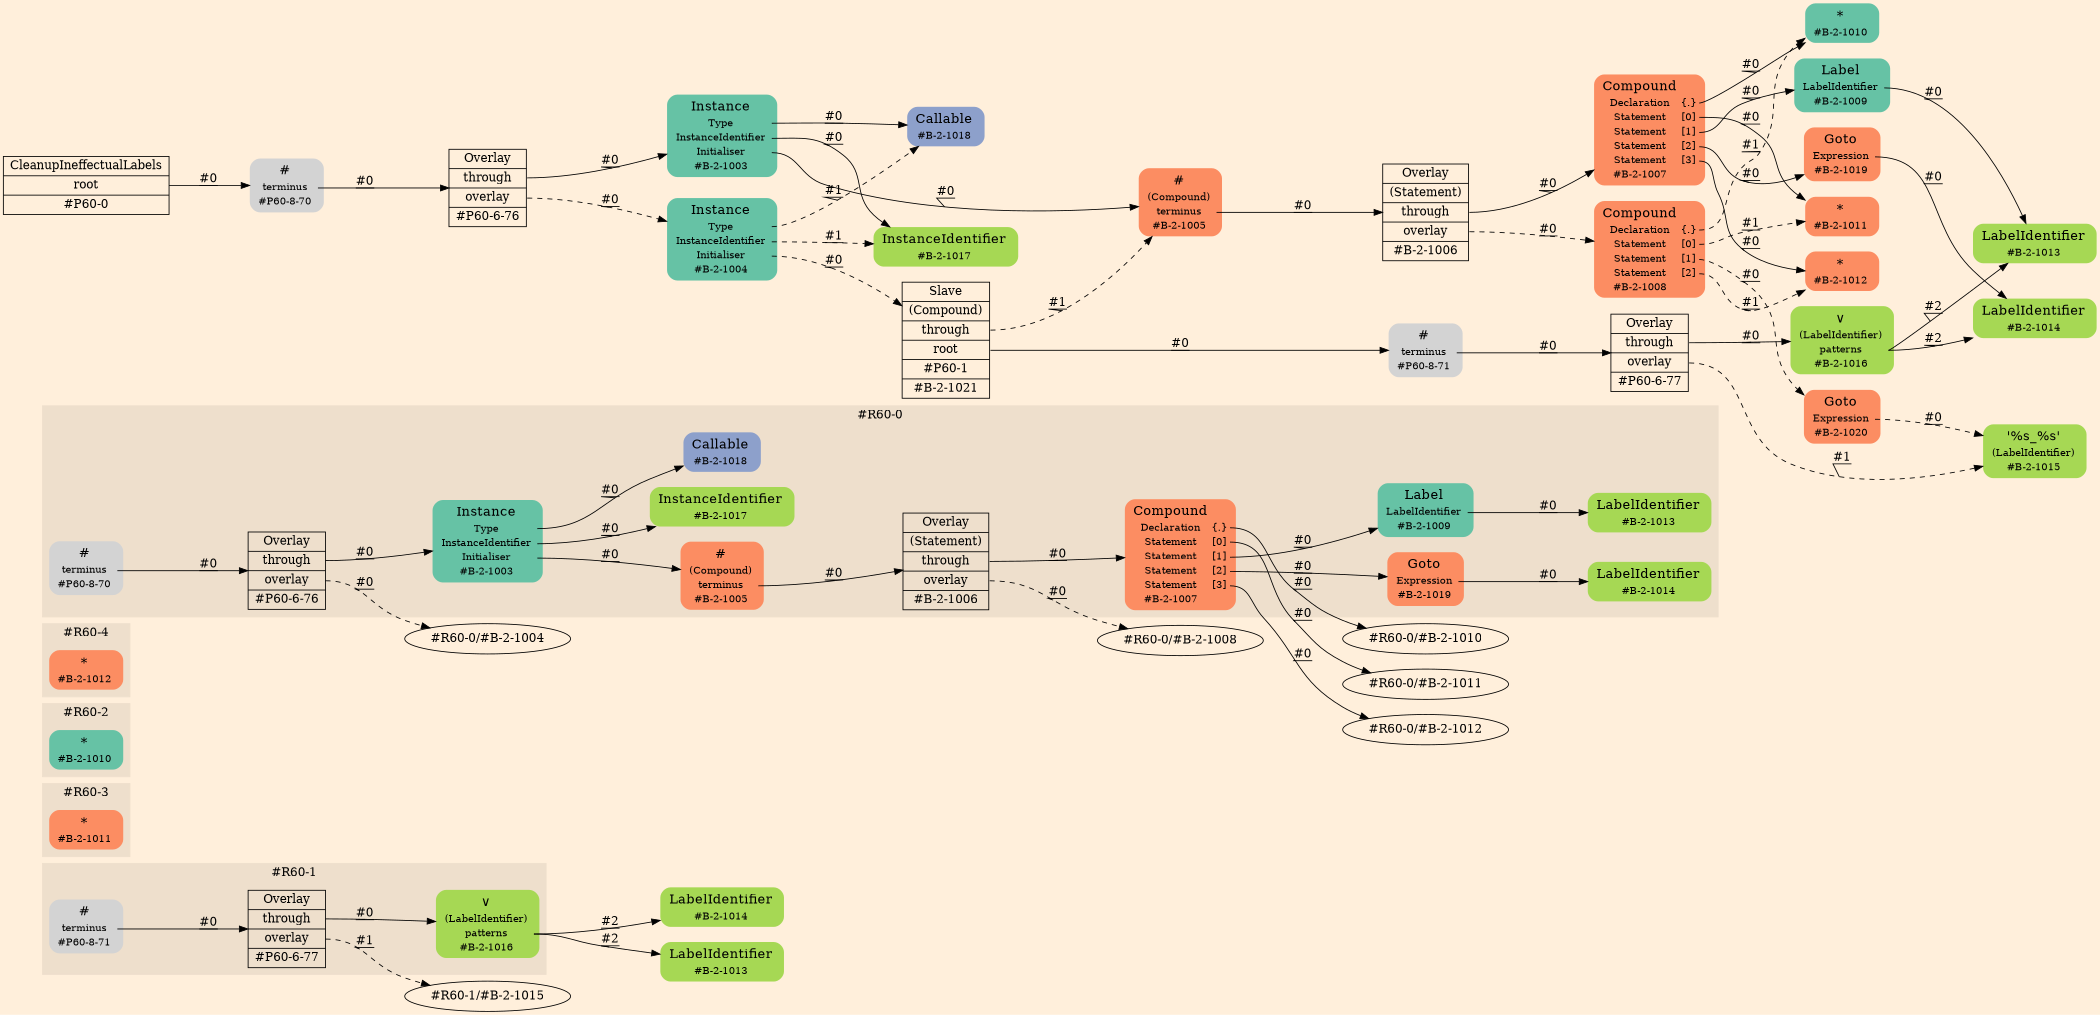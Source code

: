 digraph Inferno {
graph [
rankdir = "LR"
ranksep = 1.0
size = "14,20"
bgcolor = antiquewhite1
color = black
fontcolor = black
];
node [
];
subgraph "cluster#R60-1" {
label = "#R60-1"
style = "filled"
color = antiquewhite2
"#R60-1/#B-2-1016" [
shape = "plaintext"
fillcolor = "/set28/5"
label = <<TABLE BORDER="0" CELLBORDER="0" CELLSPACING="0">
 <TR>
  <TD><FONT POINT-SIZE="16.0">∨</FONT></TD>
  <TD></TD>
 </TR>
 <TR>
  <TD>(LabelIdentifier)</TD>
  <TD PORT="port0"></TD>
 </TR>
 <TR>
  <TD>patterns</TD>
  <TD PORT="port1"></TD>
 </TR>
 <TR>
  <TD>#B-2-1016</TD>
  <TD PORT="port2"></TD>
 </TR>
</TABLE>>
style = "rounded,filled"
fontsize = "12"
];
"#R60-1/#P60-8-71" [
shape = "plaintext"
label = <<TABLE BORDER="0" CELLBORDER="0" CELLSPACING="0">
 <TR>
  <TD><FONT POINT-SIZE="16.0">#</FONT></TD>
  <TD></TD>
 </TR>
 <TR>
  <TD>terminus</TD>
  <TD PORT="port0"></TD>
 </TR>
 <TR>
  <TD>#P60-8-71</TD>
  <TD PORT="port1"></TD>
 </TR>
</TABLE>>
style = "rounded,filled"
fontsize = "12"
];
"#R60-1/#P60-6-77" [
shape = "record"
fillcolor = antiquewhite2
label = "<fixed> Overlay | <port0> through | <port1> overlay | <port2> #P60-6-77"
style = "filled"
fontsize = "14"
color = black
fontcolor = black
];
}
"#R60-1/#B-2-1014" [
shape = "plaintext"
fillcolor = "/set28/5"
label = <<TABLE BORDER="0" CELLBORDER="0" CELLSPACING="0">
 <TR>
  <TD><FONT POINT-SIZE="16.0">LabelIdentifier</FONT></TD>
  <TD></TD>
 </TR>
 <TR>
  <TD>#B-2-1014</TD>
  <TD PORT="port0"></TD>
 </TR>
</TABLE>>
style = "rounded,filled"
fontsize = "12"
];
"#R60-1/#B-2-1013" [
shape = "plaintext"
fillcolor = "/set28/5"
label = <<TABLE BORDER="0" CELLBORDER="0" CELLSPACING="0">
 <TR>
  <TD><FONT POINT-SIZE="16.0">LabelIdentifier</FONT></TD>
  <TD></TD>
 </TR>
 <TR>
  <TD>#B-2-1013</TD>
  <TD PORT="port0"></TD>
 </TR>
</TABLE>>
style = "rounded,filled"
fontsize = "12"
];
"#R60-1/#B-2-1016":port1 -> "#R60-1/#B-2-1013" [style="solid"
label = "#2"
decorate = true
color = black
fontcolor = black
];
"#R60-1/#B-2-1016":port1 -> "#R60-1/#B-2-1014" [style="solid"
label = "#2"
decorate = true
color = black
fontcolor = black
];
"#R60-1/#P60-8-71":port0 -> "#R60-1/#P60-6-77" [style="solid"
label = "#0"
decorate = true
color = black
fontcolor = black
];
"#R60-1/#P60-6-77":port0 -> "#R60-1/#B-2-1016" [style="solid"
label = "#0"
decorate = true
color = black
fontcolor = black
];
"#R60-1/#P60-6-77":port1 -> "#R60-1/#B-2-1015" [style="dashed"
label = "#1"
decorate = true
color = black
fontcolor = black
];
subgraph "cluster#R60-3" {
label = "#R60-3"
style = "filled"
color = antiquewhite2
"#R60-3/#B-2-1011" [
shape = "plaintext"
fillcolor = "/set28/2"
label = <<TABLE BORDER="0" CELLBORDER="0" CELLSPACING="0">
 <TR>
  <TD><FONT POINT-SIZE="16.0">*</FONT></TD>
  <TD></TD>
 </TR>
 <TR>
  <TD>#B-2-1011</TD>
  <TD PORT="port0"></TD>
 </TR>
</TABLE>>
style = "rounded,filled"
fontsize = "12"
];
}
subgraph "cluster#R60-2" {
label = "#R60-2"
style = "filled"
color = antiquewhite2
"#R60-2/#B-2-1010" [
shape = "plaintext"
fillcolor = "/set28/1"
label = <<TABLE BORDER="0" CELLBORDER="0" CELLSPACING="0">
 <TR>
  <TD><FONT POINT-SIZE="16.0">*</FONT></TD>
  <TD></TD>
 </TR>
 <TR>
  <TD>#B-2-1010</TD>
  <TD PORT="port0"></TD>
 </TR>
</TABLE>>
style = "rounded,filled"
fontsize = "12"
];
}
subgraph "cluster#R60-4" {
label = "#R60-4"
style = "filled"
color = antiquewhite2
"#R60-4/#B-2-1012" [
shape = "plaintext"
fillcolor = "/set28/2"
label = <<TABLE BORDER="0" CELLBORDER="0" CELLSPACING="0">
 <TR>
  <TD><FONT POINT-SIZE="16.0">*</FONT></TD>
  <TD></TD>
 </TR>
 <TR>
  <TD>#B-2-1012</TD>
  <TD PORT="port0"></TD>
 </TR>
</TABLE>>
style = "rounded,filled"
fontsize = "12"
];
}
subgraph "cluster#R60-0" {
label = "#R60-0"
style = "filled"
color = antiquewhite2
"#R60-0/#B-2-1009" [
shape = "plaintext"
fillcolor = "/set28/1"
label = <<TABLE BORDER="0" CELLBORDER="0" CELLSPACING="0">
 <TR>
  <TD><FONT POINT-SIZE="16.0">Label</FONT></TD>
  <TD></TD>
 </TR>
 <TR>
  <TD>LabelIdentifier</TD>
  <TD PORT="port0"></TD>
 </TR>
 <TR>
  <TD>#B-2-1009</TD>
  <TD PORT="port1"></TD>
 </TR>
</TABLE>>
style = "rounded,filled"
fontsize = "12"
];
"#R60-0/#B-2-1007" [
shape = "plaintext"
fillcolor = "/set28/2"
label = <<TABLE BORDER="0" CELLBORDER="0" CELLSPACING="0">
 <TR>
  <TD><FONT POINT-SIZE="16.0">Compound</FONT></TD>
  <TD></TD>
 </TR>
 <TR>
  <TD>Declaration</TD>
  <TD PORT="port0">{.}</TD>
 </TR>
 <TR>
  <TD>Statement</TD>
  <TD PORT="port1">[0]</TD>
 </TR>
 <TR>
  <TD>Statement</TD>
  <TD PORT="port2">[1]</TD>
 </TR>
 <TR>
  <TD>Statement</TD>
  <TD PORT="port3">[2]</TD>
 </TR>
 <TR>
  <TD>Statement</TD>
  <TD PORT="port4">[3]</TD>
 </TR>
 <TR>
  <TD>#B-2-1007</TD>
  <TD PORT="port5"></TD>
 </TR>
</TABLE>>
style = "rounded,filled"
fontsize = "12"
];
"#R60-0/#B-2-1006" [
shape = "record"
fillcolor = antiquewhite2
label = "<fixed> Overlay | <port0> (Statement) | <port1> through | <port2> overlay | <port3> #B-2-1006"
style = "filled"
fontsize = "14"
color = black
fontcolor = black
];
"#R60-0/#P60-6-76" [
shape = "record"
fillcolor = antiquewhite2
label = "<fixed> Overlay | <port0> through | <port1> overlay | <port2> #P60-6-76"
style = "filled"
fontsize = "14"
color = black
fontcolor = black
];
"#R60-0/#B-2-1014" [
shape = "plaintext"
fillcolor = "/set28/5"
label = <<TABLE BORDER="0" CELLBORDER="0" CELLSPACING="0">
 <TR>
  <TD><FONT POINT-SIZE="16.0">LabelIdentifier</FONT></TD>
  <TD></TD>
 </TR>
 <TR>
  <TD>#B-2-1014</TD>
  <TD PORT="port0"></TD>
 </TR>
</TABLE>>
style = "rounded,filled"
fontsize = "12"
];
"#R60-0/#P60-8-70" [
shape = "plaintext"
label = <<TABLE BORDER="0" CELLBORDER="0" CELLSPACING="0">
 <TR>
  <TD><FONT POINT-SIZE="16.0">#</FONT></TD>
  <TD></TD>
 </TR>
 <TR>
  <TD>terminus</TD>
  <TD PORT="port0"></TD>
 </TR>
 <TR>
  <TD>#P60-8-70</TD>
  <TD PORT="port1"></TD>
 </TR>
</TABLE>>
style = "rounded,filled"
fontsize = "12"
];
"#R60-0/#B-2-1019" [
shape = "plaintext"
fillcolor = "/set28/2"
label = <<TABLE BORDER="0" CELLBORDER="0" CELLSPACING="0">
 <TR>
  <TD><FONT POINT-SIZE="16.0">Goto</FONT></TD>
  <TD></TD>
 </TR>
 <TR>
  <TD>Expression</TD>
  <TD PORT="port0"></TD>
 </TR>
 <TR>
  <TD>#B-2-1019</TD>
  <TD PORT="port1"></TD>
 </TR>
</TABLE>>
style = "rounded,filled"
fontsize = "12"
];
"#R60-0/#B-2-1003" [
shape = "plaintext"
fillcolor = "/set28/1"
label = <<TABLE BORDER="0" CELLBORDER="0" CELLSPACING="0">
 <TR>
  <TD><FONT POINT-SIZE="16.0">Instance</FONT></TD>
  <TD></TD>
 </TR>
 <TR>
  <TD>Type</TD>
  <TD PORT="port0"></TD>
 </TR>
 <TR>
  <TD>InstanceIdentifier</TD>
  <TD PORT="port1"></TD>
 </TR>
 <TR>
  <TD>Initialiser</TD>
  <TD PORT="port2"></TD>
 </TR>
 <TR>
  <TD>#B-2-1003</TD>
  <TD PORT="port3"></TD>
 </TR>
</TABLE>>
style = "rounded,filled"
fontsize = "12"
];
"#R60-0/#B-2-1013" [
shape = "plaintext"
fillcolor = "/set28/5"
label = <<TABLE BORDER="0" CELLBORDER="0" CELLSPACING="0">
 <TR>
  <TD><FONT POINT-SIZE="16.0">LabelIdentifier</FONT></TD>
  <TD></TD>
 </TR>
 <TR>
  <TD>#B-2-1013</TD>
  <TD PORT="port0"></TD>
 </TR>
</TABLE>>
style = "rounded,filled"
fontsize = "12"
];
"#R60-0/#B-2-1005" [
shape = "plaintext"
fillcolor = "/set28/2"
label = <<TABLE BORDER="0" CELLBORDER="0" CELLSPACING="0">
 <TR>
  <TD><FONT POINT-SIZE="16.0">#</FONT></TD>
  <TD></TD>
 </TR>
 <TR>
  <TD>(Compound)</TD>
  <TD PORT="port0"></TD>
 </TR>
 <TR>
  <TD>terminus</TD>
  <TD PORT="port1"></TD>
 </TR>
 <TR>
  <TD>#B-2-1005</TD>
  <TD PORT="port2"></TD>
 </TR>
</TABLE>>
style = "rounded,filled"
fontsize = "12"
];
"#R60-0/#B-2-1018" [
shape = "plaintext"
fillcolor = "/set28/3"
label = <<TABLE BORDER="0" CELLBORDER="0" CELLSPACING="0">
 <TR>
  <TD><FONT POINT-SIZE="16.0">Callable</FONT></TD>
  <TD></TD>
 </TR>
 <TR>
  <TD>#B-2-1018</TD>
  <TD PORT="port0"></TD>
 </TR>
</TABLE>>
style = "rounded,filled"
fontsize = "12"
];
"#R60-0/#B-2-1017" [
shape = "plaintext"
fillcolor = "/set28/5"
label = <<TABLE BORDER="0" CELLBORDER="0" CELLSPACING="0">
 <TR>
  <TD><FONT POINT-SIZE="16.0">InstanceIdentifier</FONT></TD>
  <TD></TD>
 </TR>
 <TR>
  <TD>#B-2-1017</TD>
  <TD PORT="port0"></TD>
 </TR>
</TABLE>>
style = "rounded,filled"
fontsize = "12"
];
}
"#R60-0/#B-2-1009":port0 -> "#R60-0/#B-2-1013" [style="solid"
label = "#0"
decorate = true
color = black
fontcolor = black
];
"#R60-0/#B-2-1007":port0 -> "#R60-0/#B-2-1010" [style="solid"
label = "#0"
decorate = true
color = black
fontcolor = black
];
"#R60-0/#B-2-1007":port1 -> "#R60-0/#B-2-1011" [style="solid"
label = "#0"
decorate = true
color = black
fontcolor = black
];
"#R60-0/#B-2-1007":port2 -> "#R60-0/#B-2-1009" [style="solid"
label = "#0"
decorate = true
color = black
fontcolor = black
];
"#R60-0/#B-2-1007":port3 -> "#R60-0/#B-2-1019" [style="solid"
label = "#0"
decorate = true
color = black
fontcolor = black
];
"#R60-0/#B-2-1007":port4 -> "#R60-0/#B-2-1012" [style="solid"
label = "#0"
decorate = true
color = black
fontcolor = black
];
"#R60-0/#B-2-1006":port1 -> "#R60-0/#B-2-1007" [style="solid"
label = "#0"
decorate = true
color = black
fontcolor = black
];
"#R60-0/#B-2-1006":port2 -> "#R60-0/#B-2-1008" [style="dashed"
label = "#0"
decorate = true
color = black
fontcolor = black
];
"#R60-0/#P60-6-76":port0 -> "#R60-0/#B-2-1003" [style="solid"
label = "#0"
decorate = true
color = black
fontcolor = black
];
"#R60-0/#P60-6-76":port1 -> "#R60-0/#B-2-1004" [style="dashed"
label = "#0"
decorate = true
color = black
fontcolor = black
];
"#R60-0/#P60-8-70":port0 -> "#R60-0/#P60-6-76" [style="solid"
label = "#0"
decorate = true
color = black
fontcolor = black
];
"#R60-0/#B-2-1019":port0 -> "#R60-0/#B-2-1014" [style="solid"
label = "#0"
decorate = true
color = black
fontcolor = black
];
"#R60-0/#B-2-1003":port0 -> "#R60-0/#B-2-1018" [style="solid"
label = "#0"
decorate = true
color = black
fontcolor = black
];
"#R60-0/#B-2-1003":port1 -> "#R60-0/#B-2-1017" [style="solid"
label = "#0"
decorate = true
color = black
fontcolor = black
];
"#R60-0/#B-2-1003":port2 -> "#R60-0/#B-2-1005" [style="solid"
label = "#0"
decorate = true
color = black
fontcolor = black
];
"#R60-0/#B-2-1005":port1 -> "#R60-0/#B-2-1006" [style="solid"
label = "#0"
decorate = true
color = black
fontcolor = black
];
"CR#P60-0" [
shape = "record"
fillcolor = antiquewhite1
label = "<fixed> CleanupIneffectualLabels | <port0> root | <port1> #P60-0"
style = "filled"
fontsize = "14"
color = black
fontcolor = black
];
"#P60-8-70" [
shape = "plaintext"
label = <<TABLE BORDER="0" CELLBORDER="0" CELLSPACING="0">
 <TR>
  <TD><FONT POINT-SIZE="16.0">#</FONT></TD>
  <TD></TD>
 </TR>
 <TR>
  <TD>terminus</TD>
  <TD PORT="port0"></TD>
 </TR>
 <TR>
  <TD>#P60-8-70</TD>
  <TD PORT="port1"></TD>
 </TR>
</TABLE>>
style = "rounded,filled"
fontsize = "12"
];
"#P60-6-76" [
shape = "record"
fillcolor = antiquewhite1
label = "<fixed> Overlay | <port0> through | <port1> overlay | <port2> #P60-6-76"
style = "filled"
fontsize = "14"
color = black
fontcolor = black
];
"#B-2-1003" [
shape = "plaintext"
fillcolor = "/set28/1"
label = <<TABLE BORDER="0" CELLBORDER="0" CELLSPACING="0">
 <TR>
  <TD><FONT POINT-SIZE="16.0">Instance</FONT></TD>
  <TD></TD>
 </TR>
 <TR>
  <TD>Type</TD>
  <TD PORT="port0"></TD>
 </TR>
 <TR>
  <TD>InstanceIdentifier</TD>
  <TD PORT="port1"></TD>
 </TR>
 <TR>
  <TD>Initialiser</TD>
  <TD PORT="port2"></TD>
 </TR>
 <TR>
  <TD>#B-2-1003</TD>
  <TD PORT="port3"></TD>
 </TR>
</TABLE>>
style = "rounded,filled"
fontsize = "12"
];
"#B-2-1018" [
shape = "plaintext"
fillcolor = "/set28/3"
label = <<TABLE BORDER="0" CELLBORDER="0" CELLSPACING="0">
 <TR>
  <TD><FONT POINT-SIZE="16.0">Callable</FONT></TD>
  <TD></TD>
 </TR>
 <TR>
  <TD>#B-2-1018</TD>
  <TD PORT="port0"></TD>
 </TR>
</TABLE>>
style = "rounded,filled"
fontsize = "12"
];
"#B-2-1017" [
shape = "plaintext"
fillcolor = "/set28/5"
label = <<TABLE BORDER="0" CELLBORDER="0" CELLSPACING="0">
 <TR>
  <TD><FONT POINT-SIZE="16.0">InstanceIdentifier</FONT></TD>
  <TD></TD>
 </TR>
 <TR>
  <TD>#B-2-1017</TD>
  <TD PORT="port0"></TD>
 </TR>
</TABLE>>
style = "rounded,filled"
fontsize = "12"
];
"#B-2-1005" [
shape = "plaintext"
fillcolor = "/set28/2"
label = <<TABLE BORDER="0" CELLBORDER="0" CELLSPACING="0">
 <TR>
  <TD><FONT POINT-SIZE="16.0">#</FONT></TD>
  <TD></TD>
 </TR>
 <TR>
  <TD>(Compound)</TD>
  <TD PORT="port0"></TD>
 </TR>
 <TR>
  <TD>terminus</TD>
  <TD PORT="port1"></TD>
 </TR>
 <TR>
  <TD>#B-2-1005</TD>
  <TD PORT="port2"></TD>
 </TR>
</TABLE>>
style = "rounded,filled"
fontsize = "12"
];
"#B-2-1006" [
shape = "record"
fillcolor = antiquewhite1
label = "<fixed> Overlay | <port0> (Statement) | <port1> through | <port2> overlay | <port3> #B-2-1006"
style = "filled"
fontsize = "14"
color = black
fontcolor = black
];
"#B-2-1007" [
shape = "plaintext"
fillcolor = "/set28/2"
label = <<TABLE BORDER="0" CELLBORDER="0" CELLSPACING="0">
 <TR>
  <TD><FONT POINT-SIZE="16.0">Compound</FONT></TD>
  <TD></TD>
 </TR>
 <TR>
  <TD>Declaration</TD>
  <TD PORT="port0">{.}</TD>
 </TR>
 <TR>
  <TD>Statement</TD>
  <TD PORT="port1">[0]</TD>
 </TR>
 <TR>
  <TD>Statement</TD>
  <TD PORT="port2">[1]</TD>
 </TR>
 <TR>
  <TD>Statement</TD>
  <TD PORT="port3">[2]</TD>
 </TR>
 <TR>
  <TD>Statement</TD>
  <TD PORT="port4">[3]</TD>
 </TR>
 <TR>
  <TD>#B-2-1007</TD>
  <TD PORT="port5"></TD>
 </TR>
</TABLE>>
style = "rounded,filled"
fontsize = "12"
];
"#B-2-1010" [
shape = "plaintext"
fillcolor = "/set28/1"
label = <<TABLE BORDER="0" CELLBORDER="0" CELLSPACING="0">
 <TR>
  <TD><FONT POINT-SIZE="16.0">*</FONT></TD>
  <TD></TD>
 </TR>
 <TR>
  <TD>#B-2-1010</TD>
  <TD PORT="port0"></TD>
 </TR>
</TABLE>>
style = "rounded,filled"
fontsize = "12"
];
"#B-2-1011" [
shape = "plaintext"
fillcolor = "/set28/2"
label = <<TABLE BORDER="0" CELLBORDER="0" CELLSPACING="0">
 <TR>
  <TD><FONT POINT-SIZE="16.0">*</FONT></TD>
  <TD></TD>
 </TR>
 <TR>
  <TD>#B-2-1011</TD>
  <TD PORT="port0"></TD>
 </TR>
</TABLE>>
style = "rounded,filled"
fontsize = "12"
];
"#B-2-1009" [
shape = "plaintext"
fillcolor = "/set28/1"
label = <<TABLE BORDER="0" CELLBORDER="0" CELLSPACING="0">
 <TR>
  <TD><FONT POINT-SIZE="16.0">Label</FONT></TD>
  <TD></TD>
 </TR>
 <TR>
  <TD>LabelIdentifier</TD>
  <TD PORT="port0"></TD>
 </TR>
 <TR>
  <TD>#B-2-1009</TD>
  <TD PORT="port1"></TD>
 </TR>
</TABLE>>
style = "rounded,filled"
fontsize = "12"
];
"#B-2-1013" [
shape = "plaintext"
fillcolor = "/set28/5"
label = <<TABLE BORDER="0" CELLBORDER="0" CELLSPACING="0">
 <TR>
  <TD><FONT POINT-SIZE="16.0">LabelIdentifier</FONT></TD>
  <TD></TD>
 </TR>
 <TR>
  <TD>#B-2-1013</TD>
  <TD PORT="port0"></TD>
 </TR>
</TABLE>>
style = "rounded,filled"
fontsize = "12"
];
"#B-2-1019" [
shape = "plaintext"
fillcolor = "/set28/2"
label = <<TABLE BORDER="0" CELLBORDER="0" CELLSPACING="0">
 <TR>
  <TD><FONT POINT-SIZE="16.0">Goto</FONT></TD>
  <TD></TD>
 </TR>
 <TR>
  <TD>Expression</TD>
  <TD PORT="port0"></TD>
 </TR>
 <TR>
  <TD>#B-2-1019</TD>
  <TD PORT="port1"></TD>
 </TR>
</TABLE>>
style = "rounded,filled"
fontsize = "12"
];
"#B-2-1014" [
shape = "plaintext"
fillcolor = "/set28/5"
label = <<TABLE BORDER="0" CELLBORDER="0" CELLSPACING="0">
 <TR>
  <TD><FONT POINT-SIZE="16.0">LabelIdentifier</FONT></TD>
  <TD></TD>
 </TR>
 <TR>
  <TD>#B-2-1014</TD>
  <TD PORT="port0"></TD>
 </TR>
</TABLE>>
style = "rounded,filled"
fontsize = "12"
];
"#B-2-1012" [
shape = "plaintext"
fillcolor = "/set28/2"
label = <<TABLE BORDER="0" CELLBORDER="0" CELLSPACING="0">
 <TR>
  <TD><FONT POINT-SIZE="16.0">*</FONT></TD>
  <TD></TD>
 </TR>
 <TR>
  <TD>#B-2-1012</TD>
  <TD PORT="port0"></TD>
 </TR>
</TABLE>>
style = "rounded,filled"
fontsize = "12"
];
"#B-2-1008" [
shape = "plaintext"
fillcolor = "/set28/2"
label = <<TABLE BORDER="0" CELLBORDER="0" CELLSPACING="0">
 <TR>
  <TD><FONT POINT-SIZE="16.0">Compound</FONT></TD>
  <TD></TD>
 </TR>
 <TR>
  <TD>Declaration</TD>
  <TD PORT="port0">{.}</TD>
 </TR>
 <TR>
  <TD>Statement</TD>
  <TD PORT="port1">[0]</TD>
 </TR>
 <TR>
  <TD>Statement</TD>
  <TD PORT="port2">[1]</TD>
 </TR>
 <TR>
  <TD>Statement</TD>
  <TD PORT="port3">[2]</TD>
 </TR>
 <TR>
  <TD>#B-2-1008</TD>
  <TD PORT="port4"></TD>
 </TR>
</TABLE>>
style = "rounded,filled"
fontsize = "12"
];
"#B-2-1020" [
shape = "plaintext"
fillcolor = "/set28/2"
label = <<TABLE BORDER="0" CELLBORDER="0" CELLSPACING="0">
 <TR>
  <TD><FONT POINT-SIZE="16.0">Goto</FONT></TD>
  <TD></TD>
 </TR>
 <TR>
  <TD>Expression</TD>
  <TD PORT="port0"></TD>
 </TR>
 <TR>
  <TD>#B-2-1020</TD>
  <TD PORT="port1"></TD>
 </TR>
</TABLE>>
style = "rounded,filled"
fontsize = "12"
];
"#B-2-1015" [
shape = "plaintext"
fillcolor = "/set28/5"
label = <<TABLE BORDER="0" CELLBORDER="0" CELLSPACING="0">
 <TR>
  <TD><FONT POINT-SIZE="16.0">'%s_%s'</FONT></TD>
  <TD></TD>
 </TR>
 <TR>
  <TD>(LabelIdentifier)</TD>
  <TD PORT="port0"></TD>
 </TR>
 <TR>
  <TD>#B-2-1015</TD>
  <TD PORT="port1"></TD>
 </TR>
</TABLE>>
style = "rounded,filled"
fontsize = "12"
];
"#B-2-1004" [
shape = "plaintext"
fillcolor = "/set28/1"
label = <<TABLE BORDER="0" CELLBORDER="0" CELLSPACING="0">
 <TR>
  <TD><FONT POINT-SIZE="16.0">Instance</FONT></TD>
  <TD></TD>
 </TR>
 <TR>
  <TD>Type</TD>
  <TD PORT="port0"></TD>
 </TR>
 <TR>
  <TD>InstanceIdentifier</TD>
  <TD PORT="port1"></TD>
 </TR>
 <TR>
  <TD>Initialiser</TD>
  <TD PORT="port2"></TD>
 </TR>
 <TR>
  <TD>#B-2-1004</TD>
  <TD PORT="port3"></TD>
 </TR>
</TABLE>>
style = "rounded,filled"
fontsize = "12"
];
"#B-2-1021" [
shape = "record"
fillcolor = antiquewhite1
label = "<fixed> Slave | <port0> (Compound) | <port1> through | <port2> root | <port3> #P60-1 | <port4> #B-2-1021"
style = "filled"
fontsize = "14"
color = black
fontcolor = black
];
"#P60-8-71" [
shape = "plaintext"
label = <<TABLE BORDER="0" CELLBORDER="0" CELLSPACING="0">
 <TR>
  <TD><FONT POINT-SIZE="16.0">#</FONT></TD>
  <TD></TD>
 </TR>
 <TR>
  <TD>terminus</TD>
  <TD PORT="port0"></TD>
 </TR>
 <TR>
  <TD>#P60-8-71</TD>
  <TD PORT="port1"></TD>
 </TR>
</TABLE>>
style = "rounded,filled"
fontsize = "12"
];
"#P60-6-77" [
shape = "record"
fillcolor = antiquewhite1
label = "<fixed> Overlay | <port0> through | <port1> overlay | <port2> #P60-6-77"
style = "filled"
fontsize = "14"
color = black
fontcolor = black
];
"#B-2-1016" [
shape = "plaintext"
fillcolor = "/set28/5"
label = <<TABLE BORDER="0" CELLBORDER="0" CELLSPACING="0">
 <TR>
  <TD><FONT POINT-SIZE="16.0">∨</FONT></TD>
  <TD></TD>
 </TR>
 <TR>
  <TD>(LabelIdentifier)</TD>
  <TD PORT="port0"></TD>
 </TR>
 <TR>
  <TD>patterns</TD>
  <TD PORT="port1"></TD>
 </TR>
 <TR>
  <TD>#B-2-1016</TD>
  <TD PORT="port2"></TD>
 </TR>
</TABLE>>
style = "rounded,filled"
fontsize = "12"
];
"CR#P60-0":port0 -> "#P60-8-70" [style="solid"
label = "#0"
decorate = true
color = black
fontcolor = black
];
"#P60-8-70":port0 -> "#P60-6-76" [style="solid"
label = "#0"
decorate = true
color = black
fontcolor = black
];
"#P60-6-76":port0 -> "#B-2-1003" [style="solid"
label = "#0"
decorate = true
color = black
fontcolor = black
];
"#P60-6-76":port1 -> "#B-2-1004" [style="dashed"
label = "#0"
decorate = true
color = black
fontcolor = black
];
"#B-2-1003":port0 -> "#B-2-1018" [style="solid"
label = "#0"
decorate = true
color = black
fontcolor = black
];
"#B-2-1003":port1 -> "#B-2-1017" [style="solid"
label = "#0"
decorate = true
color = black
fontcolor = black
];
"#B-2-1003":port2 -> "#B-2-1005" [style="solid"
label = "#0"
decorate = true
color = black
fontcolor = black
];
"#B-2-1005":port1 -> "#B-2-1006" [style="solid"
label = "#0"
decorate = true
color = black
fontcolor = black
];
"#B-2-1006":port1 -> "#B-2-1007" [style="solid"
label = "#0"
decorate = true
color = black
fontcolor = black
];
"#B-2-1006":port2 -> "#B-2-1008" [style="dashed"
label = "#0"
decorate = true
color = black
fontcolor = black
];
"#B-2-1007":port0 -> "#B-2-1010" [style="solid"
label = "#0"
decorate = true
color = black
fontcolor = black
];
"#B-2-1007":port1 -> "#B-2-1011" [style="solid"
label = "#0"
decorate = true
color = black
fontcolor = black
];
"#B-2-1007":port2 -> "#B-2-1009" [style="solid"
label = "#0"
decorate = true
color = black
fontcolor = black
];
"#B-2-1007":port3 -> "#B-2-1019" [style="solid"
label = "#0"
decorate = true
color = black
fontcolor = black
];
"#B-2-1007":port4 -> "#B-2-1012" [style="solid"
label = "#0"
decorate = true
color = black
fontcolor = black
];
"#B-2-1009":port0 -> "#B-2-1013" [style="solid"
label = "#0"
decorate = true
color = black
fontcolor = black
];
"#B-2-1019":port0 -> "#B-2-1014" [style="solid"
label = "#0"
decorate = true
color = black
fontcolor = black
];
"#B-2-1008":port0 -> "#B-2-1010" [style="dashed"
label = "#1"
decorate = true
color = black
fontcolor = black
];
"#B-2-1008":port1 -> "#B-2-1011" [style="dashed"
label = "#1"
decorate = true
color = black
fontcolor = black
];
"#B-2-1008":port2 -> "#B-2-1020" [style="dashed"
label = "#0"
decorate = true
color = black
fontcolor = black
];
"#B-2-1008":port3 -> "#B-2-1012" [style="dashed"
label = "#1"
decorate = true
color = black
fontcolor = black
];
"#B-2-1020":port0 -> "#B-2-1015" [style="dashed"
label = "#0"
decorate = true
color = black
fontcolor = black
];
"#B-2-1004":port0 -> "#B-2-1018" [style="dashed"
label = "#1"
decorate = true
color = black
fontcolor = black
];
"#B-2-1004":port1 -> "#B-2-1017" [style="dashed"
label = "#1"
decorate = true
color = black
fontcolor = black
];
"#B-2-1004":port2 -> "#B-2-1021" [style="dashed"
label = "#0"
decorate = true
color = black
fontcolor = black
];
"#B-2-1021":port1 -> "#B-2-1005" [style="dashed"
label = "#1"
decorate = true
color = black
fontcolor = black
];
"#B-2-1021":port2 -> "#P60-8-71" [style="solid"
label = "#0"
decorate = true
color = black
fontcolor = black
];
"#P60-8-71":port0 -> "#P60-6-77" [style="solid"
label = "#0"
decorate = true
color = black
fontcolor = black
];
"#P60-6-77":port0 -> "#B-2-1016" [style="solid"
label = "#0"
decorate = true
color = black
fontcolor = black
];
"#P60-6-77":port1 -> "#B-2-1015" [style="dashed"
label = "#1"
decorate = true
color = black
fontcolor = black
];
"#B-2-1016":port1 -> "#B-2-1013" [style="solid"
label = "#2"
decorate = true
color = black
fontcolor = black
];
"#B-2-1016":port1 -> "#B-2-1014" [style="solid"
label = "#2"
decorate = true
color = black
fontcolor = black
];
}
